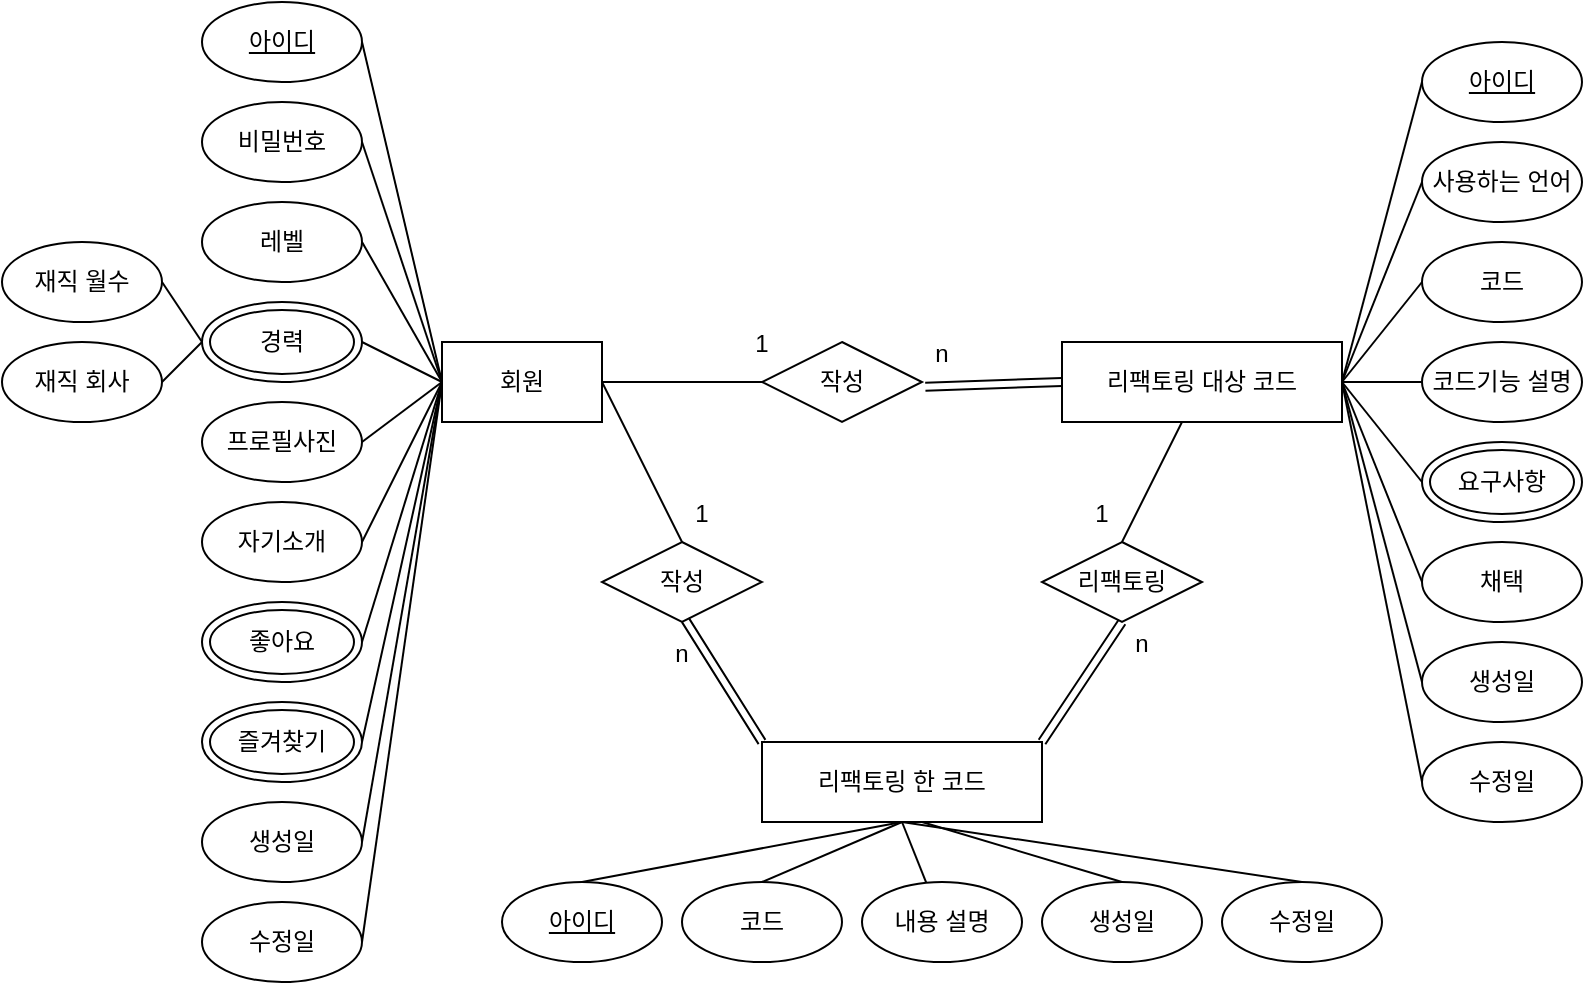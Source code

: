 <mxfile version="20.2.8" type="github">
  <diagram id="OBB000rxiE3-gPW8BQ-Y" name="페이지-1">
    <mxGraphModel dx="1406" dy="749" grid="1" gridSize="10" guides="1" tooltips="1" connect="1" arrows="1" fold="1" page="1" pageScale="1" pageWidth="827" pageHeight="1169" math="0" shadow="0">
      <root>
        <mxCell id="0" />
        <mxCell id="1" parent="0" />
        <mxCell id="gdsI4690DeXEd4IL5GdT-67" style="edgeStyle=none;rounded=0;orthogonalLoop=1;jettySize=auto;html=1;entryX=0;entryY=0.5;entryDx=0;entryDy=0;endArrow=none;endFill=0;exitX=1;exitY=0.5;exitDx=0;exitDy=0;" parent="1" source="gdsI4690DeXEd4IL5GdT-1" target="gdsI4690DeXEd4IL5GdT-66" edge="1">
          <mxGeometry relative="1" as="geometry" />
        </mxCell>
        <mxCell id="gdsI4690DeXEd4IL5GdT-1" value="회원" style="whiteSpace=wrap;html=1;" parent="1" vertex="1">
          <mxGeometry x="240" y="210" width="80" height="40" as="geometry" />
        </mxCell>
        <mxCell id="gdsI4690DeXEd4IL5GdT-25" style="edgeStyle=none;rounded=0;orthogonalLoop=1;jettySize=auto;html=1;endArrow=none;endFill=0;exitX=1;exitY=0.5;exitDx=0;exitDy=0;" parent="1" source="gdsI4690DeXEd4IL5GdT-2" edge="1">
          <mxGeometry relative="1" as="geometry">
            <mxPoint x="240" y="230" as="targetPoint" />
          </mxGeometry>
        </mxCell>
        <mxCell id="gdsI4690DeXEd4IL5GdT-2" value="아이디" style="ellipse;whiteSpace=wrap;html=1;fontStyle=4" parent="1" vertex="1">
          <mxGeometry x="120" y="40" width="80" height="40" as="geometry" />
        </mxCell>
        <mxCell id="gdsI4690DeXEd4IL5GdT-24" style="edgeStyle=none;rounded=0;orthogonalLoop=1;jettySize=auto;html=1;endArrow=none;endFill=0;exitX=1;exitY=0.5;exitDx=0;exitDy=0;" parent="1" source="gdsI4690DeXEd4IL5GdT-3" edge="1">
          <mxGeometry relative="1" as="geometry">
            <mxPoint x="240" y="230" as="targetPoint" />
          </mxGeometry>
        </mxCell>
        <mxCell id="gdsI4690DeXEd4IL5GdT-3" value="비밀번호" style="ellipse;whiteSpace=wrap;html=1;" parent="1" vertex="1">
          <mxGeometry x="120" y="90" width="80" height="40" as="geometry" />
        </mxCell>
        <mxCell id="gdsI4690DeXEd4IL5GdT-23" style="edgeStyle=none;rounded=0;orthogonalLoop=1;jettySize=auto;html=1;entryX=0;entryY=0.5;entryDx=0;entryDy=0;endArrow=none;endFill=0;exitX=1;exitY=0.5;exitDx=0;exitDy=0;" parent="1" source="gdsI4690DeXEd4IL5GdT-4" target="gdsI4690DeXEd4IL5GdT-1" edge="1">
          <mxGeometry relative="1" as="geometry" />
        </mxCell>
        <mxCell id="gdsI4690DeXEd4IL5GdT-4" value="레벨" style="ellipse;whiteSpace=wrap;html=1;" parent="1" vertex="1">
          <mxGeometry x="120" y="140" width="80" height="40" as="geometry" />
        </mxCell>
        <mxCell id="gdsI4690DeXEd4IL5GdT-18" style="edgeStyle=none;rounded=0;orthogonalLoop=1;jettySize=auto;html=1;entryX=0;entryY=0.5;entryDx=0;entryDy=0;endArrow=none;endFill=0;exitX=1;exitY=0.5;exitDx=0;exitDy=0;" parent="1" source="gdsI4690DeXEd4IL5GdT-6" target="gdsI4690DeXEd4IL5GdT-1" edge="1">
          <mxGeometry relative="1" as="geometry" />
        </mxCell>
        <mxCell id="gdsI4690DeXEd4IL5GdT-6" value="경력" style="ellipse;shape=doubleEllipse;whiteSpace=wrap;html=1;" parent="1" vertex="1">
          <mxGeometry x="120" y="190" width="80" height="40" as="geometry" />
        </mxCell>
        <mxCell id="gdsI4690DeXEd4IL5GdT-16" style="rounded=0;orthogonalLoop=1;jettySize=auto;html=1;entryX=0;entryY=0.5;entryDx=0;entryDy=0;endArrow=none;endFill=0;exitX=1;exitY=0.5;exitDx=0;exitDy=0;" parent="1" source="gdsI4690DeXEd4IL5GdT-8" target="gdsI4690DeXEd4IL5GdT-6" edge="1">
          <mxGeometry relative="1" as="geometry" />
        </mxCell>
        <mxCell id="gdsI4690DeXEd4IL5GdT-8" value="재직 월수" style="ellipse;whiteSpace=wrap;html=1;" parent="1" vertex="1">
          <mxGeometry x="20" y="160" width="80" height="40" as="geometry" />
        </mxCell>
        <mxCell id="gdsI4690DeXEd4IL5GdT-17" style="edgeStyle=none;rounded=0;orthogonalLoop=1;jettySize=auto;html=1;entryX=0;entryY=0.5;entryDx=0;entryDy=0;endArrow=none;endFill=0;exitX=1;exitY=0.5;exitDx=0;exitDy=0;" parent="1" source="gdsI4690DeXEd4IL5GdT-9" target="gdsI4690DeXEd4IL5GdT-6" edge="1">
          <mxGeometry relative="1" as="geometry" />
        </mxCell>
        <mxCell id="gdsI4690DeXEd4IL5GdT-9" value="재직 회사" style="ellipse;whiteSpace=wrap;html=1;" parent="1" vertex="1">
          <mxGeometry x="20" y="210" width="80" height="40" as="geometry" />
        </mxCell>
        <mxCell id="gdsI4690DeXEd4IL5GdT-19" style="edgeStyle=none;rounded=0;orthogonalLoop=1;jettySize=auto;html=1;entryX=0;entryY=0.5;entryDx=0;entryDy=0;endArrow=none;endFill=0;exitX=1;exitY=0.5;exitDx=0;exitDy=0;" parent="1" source="gdsI4690DeXEd4IL5GdT-10" target="gdsI4690DeXEd4IL5GdT-1" edge="1">
          <mxGeometry relative="1" as="geometry" />
        </mxCell>
        <mxCell id="gdsI4690DeXEd4IL5GdT-10" value="프로필사진" style="ellipse;whiteSpace=wrap;html=1;" parent="1" vertex="1">
          <mxGeometry x="120" y="240" width="80" height="40" as="geometry" />
        </mxCell>
        <mxCell id="gdsI4690DeXEd4IL5GdT-20" style="edgeStyle=none;rounded=0;orthogonalLoop=1;jettySize=auto;html=1;entryX=0;entryY=0.5;entryDx=0;entryDy=0;endArrow=none;endFill=0;exitX=1;exitY=0.5;exitDx=0;exitDy=0;" parent="1" source="gdsI4690DeXEd4IL5GdT-11" target="gdsI4690DeXEd4IL5GdT-1" edge="1">
          <mxGeometry relative="1" as="geometry" />
        </mxCell>
        <mxCell id="gdsI4690DeXEd4IL5GdT-11" value="자기소개" style="ellipse;whiteSpace=wrap;html=1;" parent="1" vertex="1">
          <mxGeometry x="120" y="290" width="80" height="40" as="geometry" />
        </mxCell>
        <mxCell id="gdsI4690DeXEd4IL5GdT-21" style="edgeStyle=none;rounded=0;orthogonalLoop=1;jettySize=auto;html=1;entryX=0;entryY=0.5;entryDx=0;entryDy=0;endArrow=none;endFill=0;exitX=1;exitY=0.5;exitDx=0;exitDy=0;" parent="1" source="gdsI4690DeXEd4IL5GdT-12" target="gdsI4690DeXEd4IL5GdT-1" edge="1">
          <mxGeometry relative="1" as="geometry" />
        </mxCell>
        <mxCell id="gdsI4690DeXEd4IL5GdT-12" value="생성일" style="ellipse;whiteSpace=wrap;html=1;" parent="1" vertex="1">
          <mxGeometry x="120" y="440" width="80" height="40" as="geometry" />
        </mxCell>
        <mxCell id="gdsI4690DeXEd4IL5GdT-22" style="edgeStyle=none;rounded=0;orthogonalLoop=1;jettySize=auto;html=1;endArrow=none;endFill=0;exitX=1;exitY=0.5;exitDx=0;exitDy=0;" parent="1" source="gdsI4690DeXEd4IL5GdT-13" edge="1">
          <mxGeometry relative="1" as="geometry">
            <mxPoint x="240" y="230" as="targetPoint" />
          </mxGeometry>
        </mxCell>
        <mxCell id="gdsI4690DeXEd4IL5GdT-13" value="수정일" style="ellipse;whiteSpace=wrap;html=1;" parent="1" vertex="1">
          <mxGeometry x="120" y="490" width="80" height="40" as="geometry" />
        </mxCell>
        <mxCell id="gdsI4690DeXEd4IL5GdT-29" style="edgeStyle=none;rounded=0;orthogonalLoop=1;jettySize=auto;html=1;endArrow=none;endFill=0;exitX=1;exitY=0.5;exitDx=0;exitDy=0;" parent="1" source="gdsI4690DeXEd4IL5GdT-28" edge="1">
          <mxGeometry relative="1" as="geometry">
            <mxPoint x="240" y="230" as="targetPoint" />
          </mxGeometry>
        </mxCell>
        <mxCell id="gdsI4690DeXEd4IL5GdT-28" value="즐겨찾기" style="ellipse;shape=doubleEllipse;whiteSpace=wrap;html=1;" parent="1" vertex="1">
          <mxGeometry x="120" y="390" width="80" height="40" as="geometry" />
        </mxCell>
        <mxCell id="gdsI4690DeXEd4IL5GdT-74" style="edgeStyle=none;rounded=0;orthogonalLoop=1;jettySize=auto;html=1;entryX=0.5;entryY=0;entryDx=0;entryDy=0;endArrow=none;endFill=0;startArrow=none;" parent="1" source="gdsI4690DeXEd4IL5GdT-79" target="gdsI4690DeXEd4IL5GdT-72" edge="1">
          <mxGeometry relative="1" as="geometry" />
        </mxCell>
        <mxCell id="gdsI4690DeXEd4IL5GdT-31" value="리팩토링 대상 코드" style="whiteSpace=wrap;html=1;" parent="1" vertex="1">
          <mxGeometry x="550" y="210" width="140" height="40" as="geometry" />
        </mxCell>
        <mxCell id="gdsI4690DeXEd4IL5GdT-44" style="edgeStyle=none;rounded=0;orthogonalLoop=1;jettySize=auto;html=1;entryX=1;entryY=0.5;entryDx=0;entryDy=0;endArrow=none;endFill=0;exitX=0;exitY=0.5;exitDx=0;exitDy=0;" parent="1" source="gdsI4690DeXEd4IL5GdT-36" target="gdsI4690DeXEd4IL5GdT-31" edge="1">
          <mxGeometry relative="1" as="geometry" />
        </mxCell>
        <mxCell id="gdsI4690DeXEd4IL5GdT-36" value="아이디" style="ellipse;whiteSpace=wrap;html=1;fontStyle=4" parent="1" vertex="1">
          <mxGeometry x="730" y="60" width="80" height="40" as="geometry" />
        </mxCell>
        <mxCell id="gdsI4690DeXEd4IL5GdT-45" style="edgeStyle=none;rounded=0;orthogonalLoop=1;jettySize=auto;html=1;entryX=1;entryY=0.5;entryDx=0;entryDy=0;endArrow=none;endFill=0;exitX=0;exitY=0.5;exitDx=0;exitDy=0;" parent="1" source="gdsI4690DeXEd4IL5GdT-37" target="gdsI4690DeXEd4IL5GdT-31" edge="1">
          <mxGeometry relative="1" as="geometry" />
        </mxCell>
        <mxCell id="gdsI4690DeXEd4IL5GdT-37" value="사용하는 언어" style="ellipse;whiteSpace=wrap;html=1;" parent="1" vertex="1">
          <mxGeometry x="730" y="110" width="80" height="40" as="geometry" />
        </mxCell>
        <mxCell id="gdsI4690DeXEd4IL5GdT-46" style="edgeStyle=none;rounded=0;orthogonalLoop=1;jettySize=auto;html=1;endArrow=none;endFill=0;exitX=0;exitY=0.5;exitDx=0;exitDy=0;" parent="1" source="gdsI4690DeXEd4IL5GdT-38" edge="1">
          <mxGeometry relative="1" as="geometry">
            <mxPoint x="690" y="230" as="targetPoint" />
          </mxGeometry>
        </mxCell>
        <mxCell id="gdsI4690DeXEd4IL5GdT-38" value="코드" style="ellipse;whiteSpace=wrap;html=1;" parent="1" vertex="1">
          <mxGeometry x="730" y="160" width="80" height="40" as="geometry" />
        </mxCell>
        <mxCell id="gdsI4690DeXEd4IL5GdT-47" style="edgeStyle=none;rounded=0;orthogonalLoop=1;jettySize=auto;html=1;endArrow=none;endFill=0;" parent="1" source="gdsI4690DeXEd4IL5GdT-39" edge="1">
          <mxGeometry relative="1" as="geometry">
            <mxPoint x="690" y="230" as="targetPoint" />
          </mxGeometry>
        </mxCell>
        <mxCell id="gdsI4690DeXEd4IL5GdT-39" value="코드기능 설명" style="ellipse;whiteSpace=wrap;html=1;" parent="1" vertex="1">
          <mxGeometry x="730" y="210" width="80" height="40" as="geometry" />
        </mxCell>
        <mxCell id="gdsI4690DeXEd4IL5GdT-48" style="edgeStyle=none;rounded=0;orthogonalLoop=1;jettySize=auto;html=1;entryX=1;entryY=0.5;entryDx=0;entryDy=0;endArrow=none;endFill=0;exitX=0;exitY=0.5;exitDx=0;exitDy=0;" parent="1" target="gdsI4690DeXEd4IL5GdT-31" edge="1">
          <mxGeometry relative="1" as="geometry">
            <mxPoint x="730" y="280" as="sourcePoint" />
          </mxGeometry>
        </mxCell>
        <mxCell id="gdsI4690DeXEd4IL5GdT-49" style="edgeStyle=none;rounded=0;orthogonalLoop=1;jettySize=auto;html=1;entryX=1;entryY=0.5;entryDx=0;entryDy=0;endArrow=none;endFill=0;exitX=0;exitY=0.5;exitDx=0;exitDy=0;" parent="1" source="gdsI4690DeXEd4IL5GdT-41" target="gdsI4690DeXEd4IL5GdT-31" edge="1">
          <mxGeometry relative="1" as="geometry" />
        </mxCell>
        <mxCell id="gdsI4690DeXEd4IL5GdT-41" value="채택" style="ellipse;whiteSpace=wrap;html=1;" parent="1" vertex="1">
          <mxGeometry x="730" y="310" width="80" height="40" as="geometry" />
        </mxCell>
        <mxCell id="gdsI4690DeXEd4IL5GdT-50" style="edgeStyle=none;rounded=0;orthogonalLoop=1;jettySize=auto;html=1;endArrow=none;endFill=0;exitX=0;exitY=0.5;exitDx=0;exitDy=0;" parent="1" source="gdsI4690DeXEd4IL5GdT-42" edge="1">
          <mxGeometry relative="1" as="geometry">
            <mxPoint x="690" y="230" as="targetPoint" />
          </mxGeometry>
        </mxCell>
        <mxCell id="gdsI4690DeXEd4IL5GdT-42" value="생성일" style="ellipse;whiteSpace=wrap;html=1;" parent="1" vertex="1">
          <mxGeometry x="730" y="360" width="80" height="40" as="geometry" />
        </mxCell>
        <mxCell id="gdsI4690DeXEd4IL5GdT-51" style="edgeStyle=none;rounded=0;orthogonalLoop=1;jettySize=auto;html=1;entryX=1;entryY=0.5;entryDx=0;entryDy=0;endArrow=none;endFill=0;exitX=0;exitY=0.5;exitDx=0;exitDy=0;" parent="1" source="gdsI4690DeXEd4IL5GdT-43" target="gdsI4690DeXEd4IL5GdT-31" edge="1">
          <mxGeometry relative="1" as="geometry" />
        </mxCell>
        <mxCell id="gdsI4690DeXEd4IL5GdT-43" value="수정일" style="ellipse;whiteSpace=wrap;html=1;" parent="1" vertex="1">
          <mxGeometry x="730" y="410" width="80" height="40" as="geometry" />
        </mxCell>
        <mxCell id="gdsI4690DeXEd4IL5GdT-61" style="edgeStyle=none;rounded=0;orthogonalLoop=1;jettySize=auto;html=1;endArrow=none;endFill=0;" parent="1" target="gdsI4690DeXEd4IL5GdT-55" edge="1">
          <mxGeometry relative="1" as="geometry">
            <mxPoint x="470" y="450" as="sourcePoint" />
          </mxGeometry>
        </mxCell>
        <mxCell id="gdsI4690DeXEd4IL5GdT-52" value="리팩토링 한 코드" style="whiteSpace=wrap;html=1;" parent="1" vertex="1">
          <mxGeometry x="400" y="410" width="140" height="40" as="geometry" />
        </mxCell>
        <mxCell id="gdsI4690DeXEd4IL5GdT-63" style="edgeStyle=none;rounded=0;orthogonalLoop=1;jettySize=auto;html=1;entryX=0.5;entryY=1;entryDx=0;entryDy=0;endArrow=none;endFill=0;exitX=0.5;exitY=0;exitDx=0;exitDy=0;" parent="1" source="gdsI4690DeXEd4IL5GdT-53" target="gdsI4690DeXEd4IL5GdT-52" edge="1">
          <mxGeometry relative="1" as="geometry" />
        </mxCell>
        <mxCell id="gdsI4690DeXEd4IL5GdT-53" value="아이디" style="ellipse;whiteSpace=wrap;html=1;fontStyle=4" parent="1" vertex="1">
          <mxGeometry x="270" y="480" width="80" height="40" as="geometry" />
        </mxCell>
        <mxCell id="gdsI4690DeXEd4IL5GdT-62" style="edgeStyle=none;rounded=0;orthogonalLoop=1;jettySize=auto;html=1;entryX=0.5;entryY=1;entryDx=0;entryDy=0;endArrow=none;endFill=0;exitX=0.5;exitY=0;exitDx=0;exitDy=0;" parent="1" source="gdsI4690DeXEd4IL5GdT-54" target="gdsI4690DeXEd4IL5GdT-52" edge="1">
          <mxGeometry relative="1" as="geometry" />
        </mxCell>
        <mxCell id="gdsI4690DeXEd4IL5GdT-54" value="코드" style="ellipse;whiteSpace=wrap;html=1;" parent="1" vertex="1">
          <mxGeometry x="360" y="480" width="80" height="40" as="geometry" />
        </mxCell>
        <mxCell id="gdsI4690DeXEd4IL5GdT-55" value="내용 설명" style="ellipse;whiteSpace=wrap;html=1;" parent="1" vertex="1">
          <mxGeometry x="450" y="480" width="80" height="40" as="geometry" />
        </mxCell>
        <mxCell id="gdsI4690DeXEd4IL5GdT-57" style="edgeStyle=none;rounded=0;orthogonalLoop=1;jettySize=auto;html=1;entryX=0;entryY=0.5;entryDx=0;entryDy=0;endArrow=none;endFill=0;exitX=1;exitY=0.5;exitDx=0;exitDy=0;" parent="1" target="gdsI4690DeXEd4IL5GdT-1" edge="1">
          <mxGeometry relative="1" as="geometry">
            <mxPoint x="200" y="360" as="sourcePoint" />
          </mxGeometry>
        </mxCell>
        <mxCell id="gdsI4690DeXEd4IL5GdT-58" value="좋아요" style="ellipse;shape=doubleEllipse;whiteSpace=wrap;html=1;" parent="1" vertex="1">
          <mxGeometry x="120" y="340" width="80" height="40" as="geometry" />
        </mxCell>
        <mxCell id="gdsI4690DeXEd4IL5GdT-64" style="edgeStyle=none;rounded=0;orthogonalLoop=1;jettySize=auto;html=1;endArrow=none;endFill=0;exitX=0.5;exitY=0;exitDx=0;exitDy=0;" parent="1" source="gdsI4690DeXEd4IL5GdT-59" edge="1">
          <mxGeometry relative="1" as="geometry">
            <mxPoint x="480" y="450" as="targetPoint" />
          </mxGeometry>
        </mxCell>
        <mxCell id="gdsI4690DeXEd4IL5GdT-59" value="생성일" style="ellipse;whiteSpace=wrap;html=1;" parent="1" vertex="1">
          <mxGeometry x="540" y="480" width="80" height="40" as="geometry" />
        </mxCell>
        <mxCell id="gdsI4690DeXEd4IL5GdT-65" style="edgeStyle=none;rounded=0;orthogonalLoop=1;jettySize=auto;html=1;entryX=0.5;entryY=1;entryDx=0;entryDy=0;endArrow=none;endFill=0;exitX=0.5;exitY=0;exitDx=0;exitDy=0;" parent="1" source="gdsI4690DeXEd4IL5GdT-60" target="gdsI4690DeXEd4IL5GdT-52" edge="1">
          <mxGeometry relative="1" as="geometry" />
        </mxCell>
        <mxCell id="gdsI4690DeXEd4IL5GdT-60" value="수정일" style="ellipse;whiteSpace=wrap;html=1;" parent="1" vertex="1">
          <mxGeometry x="630" y="480" width="80" height="40" as="geometry" />
        </mxCell>
        <mxCell id="gdsI4690DeXEd4IL5GdT-66" value="작성" style="rhombus;whiteSpace=wrap;html=1;" parent="1" vertex="1">
          <mxGeometry x="400" y="210" width="80" height="40" as="geometry" />
        </mxCell>
        <mxCell id="gdsI4690DeXEd4IL5GdT-70" style="edgeStyle=none;rounded=0;orthogonalLoop=1;jettySize=auto;html=1;entryX=1;entryY=0.5;entryDx=0;entryDy=0;endArrow=none;endFill=0;exitX=0.5;exitY=0;exitDx=0;exitDy=0;" parent="1" source="gdsI4690DeXEd4IL5GdT-69" target="gdsI4690DeXEd4IL5GdT-1" edge="1">
          <mxGeometry relative="1" as="geometry" />
        </mxCell>
        <mxCell id="gdsI4690DeXEd4IL5GdT-69" value="작성" style="rhombus;whiteSpace=wrap;html=1;" parent="1" vertex="1">
          <mxGeometry x="320" y="310" width="80" height="40" as="geometry" />
        </mxCell>
        <mxCell id="gdsI4690DeXEd4IL5GdT-72" value="리팩토링" style="rhombus;whiteSpace=wrap;html=1;" parent="1" vertex="1">
          <mxGeometry x="540" y="310" width="80" height="40" as="geometry" />
        </mxCell>
        <mxCell id="gdsI4690DeXEd4IL5GdT-75" value="1" style="text;strokeColor=none;fillColor=none;align=center;verticalAlign=middle;spacingLeft=4;spacingRight=4;overflow=hidden;points=[[0,0.5],[1,0.5]];portConstraint=eastwest;rotatable=0;" parent="1" vertex="1">
          <mxGeometry x="340" y="280" width="60" height="30" as="geometry" />
        </mxCell>
        <mxCell id="gdsI4690DeXEd4IL5GdT-76" value="n" style="text;strokeColor=none;fillColor=none;align=center;verticalAlign=middle;spacingLeft=4;spacingRight=4;overflow=hidden;points=[[0,0.5],[1,0.5]];portConstraint=eastwest;rotatable=0;" parent="1" vertex="1">
          <mxGeometry x="330" y="350" width="60" height="30" as="geometry" />
        </mxCell>
        <mxCell id="gdsI4690DeXEd4IL5GdT-77" value="1" style="text;strokeColor=none;fillColor=none;align=center;verticalAlign=middle;spacingLeft=4;spacingRight=4;overflow=hidden;points=[[0,0.5],[1,0.5]];portConstraint=eastwest;rotatable=0;" parent="1" vertex="1">
          <mxGeometry x="370" y="195" width="60" height="30" as="geometry" />
        </mxCell>
        <mxCell id="gdsI4690DeXEd4IL5GdT-78" value="n" style="text;strokeColor=none;fillColor=none;align=center;verticalAlign=middle;spacingLeft=4;spacingRight=4;overflow=hidden;points=[[0,0.5],[1,0.5]];portConstraint=eastwest;rotatable=0;" parent="1" vertex="1">
          <mxGeometry x="460" y="200" width="60" height="30" as="geometry" />
        </mxCell>
        <mxCell id="gdsI4690DeXEd4IL5GdT-79" value="1" style="text;strokeColor=none;fillColor=none;align=center;verticalAlign=middle;spacingLeft=4;spacingRight=4;overflow=hidden;points=[[0,0.5],[1,0.5]];portConstraint=eastwest;rotatable=0;" parent="1" vertex="1">
          <mxGeometry x="540" y="280" width="60" height="30" as="geometry" />
        </mxCell>
        <mxCell id="gdsI4690DeXEd4IL5GdT-80" value="" style="edgeStyle=none;rounded=0;orthogonalLoop=1;jettySize=auto;html=1;endArrow=none;endFill=0;" parent="1" source="gdsI4690DeXEd4IL5GdT-31" edge="1">
          <mxGeometry relative="1" as="geometry">
            <mxPoint x="610" y="250" as="sourcePoint" />
            <mxPoint x="580" y="310" as="targetPoint" />
          </mxGeometry>
        </mxCell>
        <mxCell id="gdsI4690DeXEd4IL5GdT-81" value="n" style="text;strokeColor=none;fillColor=none;align=center;verticalAlign=middle;spacingLeft=4;spacingRight=4;overflow=hidden;points=[[0,0.5],[1,0.5]];portConstraint=eastwest;rotatable=0;" parent="1" vertex="1">
          <mxGeometry x="570" y="345" width="40" height="30" as="geometry" />
        </mxCell>
        <mxCell id="gdsI4690DeXEd4IL5GdT-82" value="" style="shape=link;html=1;rounded=0;endArrow=none;endFill=0;exitX=0.361;exitY=1.078;exitDx=0;exitDy=0;exitPerimeter=0;entryX=0;entryY=0.5;entryDx=0;entryDy=0;" parent="1" source="gdsI4690DeXEd4IL5GdT-78" target="gdsI4690DeXEd4IL5GdT-31" edge="1">
          <mxGeometry width="100" relative="1" as="geometry">
            <mxPoint x="480" y="280" as="sourcePoint" />
            <mxPoint x="580" y="280" as="targetPoint" />
          </mxGeometry>
        </mxCell>
        <mxCell id="gdsI4690DeXEd4IL5GdT-83" value="" style="shape=link;html=1;rounded=0;endArrow=none;endFill=0;exitX=1;exitY=0;exitDx=0;exitDy=0;" parent="1" source="gdsI4690DeXEd4IL5GdT-52" edge="1">
          <mxGeometry width="100" relative="1" as="geometry">
            <mxPoint x="491.66" y="242.34" as="sourcePoint" />
            <mxPoint x="580" y="350" as="targetPoint" />
            <Array as="points" />
          </mxGeometry>
        </mxCell>
        <mxCell id="gdsI4690DeXEd4IL5GdT-84" value="" style="shape=link;html=1;rounded=0;endArrow=none;endFill=0;exitX=1;exitY=0;exitDx=0;exitDy=0;entryX=0.528;entryY=-0.033;entryDx=0;entryDy=0;entryPerimeter=0;" parent="1" target="gdsI4690DeXEd4IL5GdT-76" edge="1">
          <mxGeometry width="100" relative="1" as="geometry">
            <mxPoint x="400" y="410.0" as="sourcePoint" />
            <mxPoint x="440" y="350" as="targetPoint" />
            <Array as="points" />
          </mxGeometry>
        </mxCell>
        <mxCell id="cutozg6l6dFb4zIulPn6-1" value="요구사항" style="ellipse;shape=doubleEllipse;whiteSpace=wrap;html=1;" vertex="1" parent="1">
          <mxGeometry x="730" y="260" width="80" height="40" as="geometry" />
        </mxCell>
      </root>
    </mxGraphModel>
  </diagram>
</mxfile>
